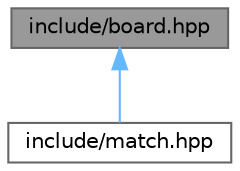 digraph "include/board.hpp"
{
 // LATEX_PDF_SIZE
  bgcolor="transparent";
  edge [fontname=Helvetica,fontsize=10,labelfontname=Helvetica,labelfontsize=10];
  node [fontname=Helvetica,fontsize=10,shape=box,height=0.2,width=0.4];
  Node1 [label="include/board.hpp",height=0.2,width=0.4,color="gray40", fillcolor="grey60", style="filled", fontcolor="black",tooltip="Superclasse com a lógica do board."];
  Node1 -> Node2 [dir="back",color="steelblue1",style="solid"];
  Node2 [label="include/match.hpp",height=0.2,width=0.4,color="grey40", fillcolor="white", style="filled",URL="$match_8hpp.html",tooltip="Superclasse com a lógica da match."];
}
